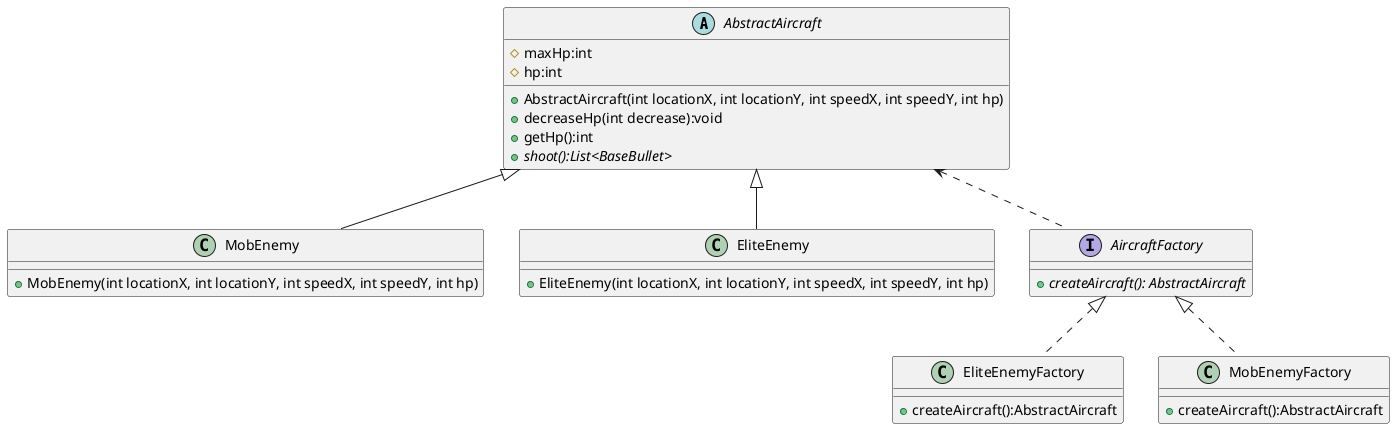 @startuml
abstract class AbstractAircraft{
    # maxHp:int
    # hp:int
    + AbstractAircraft(int locationX, int locationY, int speedX, int speedY, int hp)
    + decreaseHp(int decrease):void
    + getHp():int
    + {abstract} shoot():List<BaseBullet>
}
class MobEnemy{
    + MobEnemy(int locationX, int locationY, int speedX, int speedY, int hp)
}
class EliteEnemy{
    + EliteEnemy(int locationX, int locationY, int speedX, int speedY, int hp)
}
interface AircraftFactory{
    +{abstract} createAircraft(): AbstractAircraft
}
class EliteEnemyFactory{
    + createAircraft():AbstractAircraft
}
class MobEnemyFactory{
    + createAircraft():AbstractAircraft
}
AbstractAircraft <|-- MobEnemy
AbstractAircraft <|-- EliteEnemy
AircraftFactory <|.. EliteEnemyFactory
AircraftFactory <|.. MobEnemyFactory
AbstractAircraft <.. AircraftFactory

@enduml
